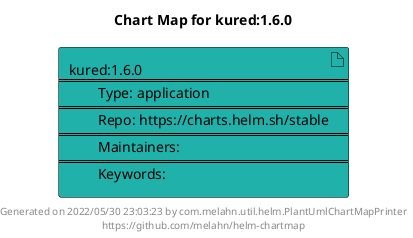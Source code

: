 @startuml
skinparam linetype ortho
skinparam backgroundColor white
skinparam usecaseBorderColor black
skinparam usecaseArrowColor LightSlateGray
skinparam artifactBorderColor black
skinparam artifactArrowColor LightSlateGray

title Chart Map for kured:1.6.0

'There is one referenced Helm Chart
artifact "kured:1.6.0\n====\n\tType: application\n====\n\tRepo: https://charts.helm.sh/stable\n====\n\tMaintainers: \n====\n\tKeywords: " as kured_1_6_0 #LightSeaGreen

'There are 0 referenced Docker Images

'Chart Dependencies

center footer Generated on 2022/05/30 23:03:23 by com.melahn.util.helm.PlantUmlChartMapPrinter\nhttps://github.com/melahn/helm-chartmap
@enduml

